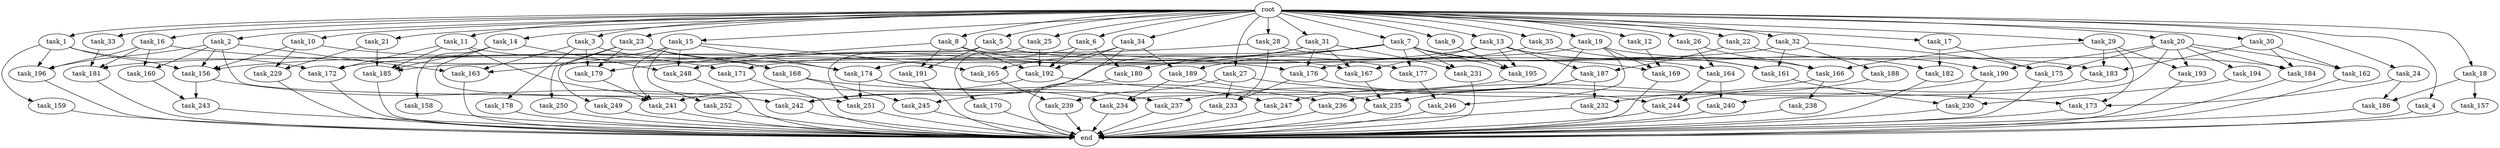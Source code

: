 digraph G {
  root [size="0.000000"];
  task_11 [size="1024.000000"];
  task_234 [size="695784701952.000000"];
  task_239 [size="618475290624.000000"];
  task_233 [size="1168231104512.000000"];
  task_185 [size="1769526525952.000000"];
  task_2 [size="1024.000000"];
  task_182 [size="352187318272.000000"];
  task_21 [size="1024.000000"];
  task_164 [size="970662608896.000000"];
  task_23 [size="1024.000000"];
  task_35 [size="1024.000000"];
  task_162 [size="171798691840.000000"];
  task_33 [size="1024.000000"];
  task_176 [size="1125281431552.000000"];
  task_231 [size="1073741824000.000000"];
  task_14 [size="1024.000000"];
  task_157 [size="420906795008.000000"];
  task_246 [size="446676598784.000000"];
  task_178 [size="137438953472.000000"];
  task_3 [size="1024.000000"];
  task_249 [size="309237645312.000000"];
  task_236 [size="833223655424.000000"];
  task_196 [size="1219770712064.000000"];
  task_187 [size="970662608896.000000"];
  task_250 [size="309237645312.000000"];
  task_28 [size="1024.000000"];
  task_173 [size="764504178688.000000"];
  task_22 [size="1024.000000"];
  task_165 [size="841813590016.000000"];
  task_242 [size="695784701952.000000"];
  task_5 [size="1024.000000"];
  task_156 [size="970662608896.000000"];
  task_167 [size="850403524608.000000"];
  task_30 [size="1024.000000"];
  task_179 [size="523986010112.000000"];
  task_193 [size="558345748480.000000"];
  end [size="0.000000"];
  task_183 [size="764504178688.000000"];
  task_9 [size="1024.000000"];
  task_244 [size="798863917056.000000"];
  task_168 [size="446676598784.000000"];
  task_27 [size="1024.000000"];
  task_238 [size="34359738368.000000"];
  task_158 [size="309237645312.000000"];
  task_195 [size="1700807049216.000000"];
  task_20 [size="1024.000000"];
  task_166 [size="1391569403904.000000"];
  task_175 [size="970662608896.000000"];
  task_245 [size="1116691496960.000000"];
  task_194 [size="137438953472.000000"];
  task_169 [size="1245540515840.000000"];
  task_247 [size="446676598784.000000"];
  task_252 [size="420906795008.000000"];
  task_160 [size="1005022347264.000000"];
  task_230 [size="292057776128.000000"];
  task_186 [size="455266533376.000000"];
  task_163 [size="867583393792.000000"];
  task_172 [size="850403524608.000000"];
  task_251 [size="944892805120.000000"];
  task_188 [size="695784701952.000000"];
  task_8 [size="1024.000000"];
  task_191 [size="498216206336.000000"];
  task_15 [size="1024.000000"];
  task_24 [size="1024.000000"];
  task_159 [size="214748364800.000000"];
  task_232 [size="730144440320.000000"];
  task_31 [size="1024.000000"];
  task_12 [size="1024.000000"];
  task_32 [size="1024.000000"];
  task_189 [size="1279900254208.000000"];
  task_171 [size="996432412672.000000"];
  task_243 [size="584115552256.000000"];
  task_10 [size="1024.000000"];
  task_29 [size="1024.000000"];
  task_241 [size="1005022347264.000000"];
  task_1 [size="1024.000000"];
  task_34 [size="1024.000000"];
  task_192 [size="1228360646656.000000"];
  task_4 [size="1024.000000"];
  task_13 [size="1024.000000"];
  task_170 [size="420906795008.000000"];
  task_235 [size="970662608896.000000"];
  task_16 [size="1024.000000"];
  task_181 [size="1554778161152.000000"];
  task_177 [size="936302870528.000000"];
  task_248 [size="944892805120.000000"];
  task_18 [size="1024.000000"];
  task_26 [size="1024.000000"];
  task_180 [size="1168231104512.000000"];
  task_25 [size="1024.000000"];
  task_19 [size="1024.000000"];
  task_229 [size="687194767360.000000"];
  task_161 [size="1975684956160.000000"];
  task_184 [size="481036337152.000000"];
  task_17 [size="1024.000000"];
  task_190 [size="687194767360.000000"];
  task_237 [size="618475290624.000000"];
  task_240 [size="352187318272.000000"];
  task_6 [size="1024.000000"];
  task_7 [size="1024.000000"];
  task_174 [size="1039382085632.000000"];

  root -> task_11 [size="1.000000"];
  root -> task_28 [size="1.000000"];
  root -> task_10 [size="1.000000"];
  root -> task_20 [size="1.000000"];
  root -> task_2 [size="1.000000"];
  root -> task_4 [size="1.000000"];
  root -> task_13 [size="1.000000"];
  root -> task_21 [size="1.000000"];
  root -> task_16 [size="1.000000"];
  root -> task_22 [size="1.000000"];
  root -> task_15 [size="1.000000"];
  root -> task_33 [size="1.000000"];
  root -> task_1 [size="1.000000"];
  root -> task_5 [size="1.000000"];
  root -> task_14 [size="1.000000"];
  root -> task_18 [size="1.000000"];
  root -> task_26 [size="1.000000"];
  root -> task_25 [size="1.000000"];
  root -> task_24 [size="1.000000"];
  root -> task_9 [size="1.000000"];
  root -> task_23 [size="1.000000"];
  root -> task_3 [size="1.000000"];
  root -> task_19 [size="1.000000"];
  root -> task_27 [size="1.000000"];
  root -> task_35 [size="1.000000"];
  root -> task_17 [size="1.000000"];
  root -> task_31 [size="1.000000"];
  root -> task_12 [size="1.000000"];
  root -> task_32 [size="1.000000"];
  root -> task_34 [size="1.000000"];
  root -> task_6 [size="1.000000"];
  root -> task_30 [size="1.000000"];
  root -> task_8 [size="1.000000"];
  root -> task_7 [size="1.000000"];
  root -> task_29 [size="1.000000"];
  task_11 -> task_172 [size="209715200.000000"];
  task_11 -> task_251 [size="209715200.000000"];
  task_11 -> task_167 [size="209715200.000000"];
  task_11 -> task_185 [size="209715200.000000"];
  task_234 -> end [size="1.000000"];
  task_239 -> end [size="1.000000"];
  task_233 -> end [size="1.000000"];
  task_185 -> end [size="1.000000"];
  task_2 -> task_242 [size="301989888.000000"];
  task_2 -> task_196 [size="301989888.000000"];
  task_2 -> task_156 [size="301989888.000000"];
  task_2 -> task_160 [size="301989888.000000"];
  task_2 -> task_163 [size="301989888.000000"];
  task_182 -> end [size="1.000000"];
  task_21 -> task_229 [size="536870912.000000"];
  task_21 -> task_185 [size="536870912.000000"];
  task_164 -> task_244 [size="209715200.000000"];
  task_164 -> task_240 [size="209715200.000000"];
  task_23 -> task_179 [size="301989888.000000"];
  task_23 -> task_250 [size="301989888.000000"];
  task_23 -> task_168 [size="301989888.000000"];
  task_23 -> task_249 [size="301989888.000000"];
  task_23 -> task_174 [size="301989888.000000"];
  task_35 -> task_176 [size="209715200.000000"];
  task_35 -> task_182 [size="209715200.000000"];
  task_162 -> end [size="1.000000"];
  task_33 -> task_181 [size="536870912.000000"];
  task_176 -> task_244 [size="536870912.000000"];
  task_176 -> task_233 [size="536870912.000000"];
  task_231 -> end [size="1.000000"];
  task_14 -> task_158 [size="301989888.000000"];
  task_14 -> task_241 [size="301989888.000000"];
  task_14 -> task_185 [size="301989888.000000"];
  task_14 -> task_248 [size="301989888.000000"];
  task_157 -> end [size="1.000000"];
  task_246 -> end [size="1.000000"];
  task_178 -> end [size="1.000000"];
  task_3 -> task_179 [size="134217728.000000"];
  task_3 -> task_168 [size="134217728.000000"];
  task_3 -> task_178 [size="134217728.000000"];
  task_3 -> task_163 [size="134217728.000000"];
  task_249 -> end [size="1.000000"];
  task_236 -> end [size="1.000000"];
  task_196 -> end [size="1.000000"];
  task_187 -> task_247 [size="301989888.000000"];
  task_187 -> task_237 [size="301989888.000000"];
  task_187 -> task_232 [size="301989888.000000"];
  task_250 -> end [size="1.000000"];
  task_28 -> task_183 [size="301989888.000000"];
  task_28 -> task_156 [size="301989888.000000"];
  task_28 -> task_233 [size="301989888.000000"];
  task_173 -> end [size="1.000000"];
  task_22 -> task_187 [size="536870912.000000"];
  task_22 -> task_190 [size="536870912.000000"];
  task_165 -> task_239 [size="301989888.000000"];
  task_242 -> end [size="1.000000"];
  task_5 -> task_164 [size="411041792.000000"];
  task_5 -> task_191 [size="411041792.000000"];
  task_5 -> task_251 [size="411041792.000000"];
  task_156 -> task_242 [size="33554432.000000"];
  task_156 -> task_243 [size="33554432.000000"];
  task_167 -> task_235 [size="838860800.000000"];
  task_30 -> task_183 [size="33554432.000000"];
  task_30 -> task_162 [size="33554432.000000"];
  task_30 -> task_184 [size="33554432.000000"];
  task_179 -> task_241 [size="134217728.000000"];
  task_193 -> end [size="1.000000"];
  task_183 -> task_244 [size="33554432.000000"];
  task_9 -> task_195 [size="411041792.000000"];
  task_244 -> end [size="1.000000"];
  task_168 -> task_245 [size="679477248.000000"];
  task_168 -> task_236 [size="679477248.000000"];
  task_27 -> task_173 [size="301989888.000000"];
  task_27 -> task_239 [size="301989888.000000"];
  task_27 -> task_233 [size="301989888.000000"];
  task_238 -> end [size="1.000000"];
  task_158 -> end [size="1.000000"];
  task_195 -> task_242 [size="134217728.000000"];
  task_20 -> task_193 [size="134217728.000000"];
  task_20 -> task_190 [size="134217728.000000"];
  task_20 -> task_162 [size="134217728.000000"];
  task_20 -> task_240 [size="134217728.000000"];
  task_20 -> task_175 [size="134217728.000000"];
  task_20 -> task_184 [size="134217728.000000"];
  task_20 -> task_194 [size="134217728.000000"];
  task_166 -> task_235 [size="33554432.000000"];
  task_166 -> task_238 [size="33554432.000000"];
  task_175 -> end [size="1.000000"];
  task_245 -> end [size="1.000000"];
  task_194 -> task_230 [size="75497472.000000"];
  task_169 -> end [size="1.000000"];
  task_247 -> end [size="1.000000"];
  task_252 -> end [size="1.000000"];
  task_160 -> task_243 [size="536870912.000000"];
  task_230 -> end [size="1.000000"];
  task_186 -> end [size="1.000000"];
  task_163 -> end [size="1.000000"];
  task_172 -> end [size="1.000000"];
  task_251 -> end [size="1.000000"];
  task_188 -> task_232 [size="411041792.000000"];
  task_8 -> task_179 [size="75497472.000000"];
  task_8 -> task_191 [size="75497472.000000"];
  task_8 -> task_177 [size="75497472.000000"];
  task_8 -> task_192 [size="75497472.000000"];
  task_191 -> end [size="1.000000"];
  task_15 -> task_241 [size="411041792.000000"];
  task_15 -> task_174 [size="411041792.000000"];
  task_15 -> task_252 [size="411041792.000000"];
  task_15 -> task_163 [size="411041792.000000"];
  task_15 -> task_165 [size="411041792.000000"];
  task_15 -> task_248 [size="411041792.000000"];
  task_24 -> task_186 [size="33554432.000000"];
  task_24 -> task_173 [size="33554432.000000"];
  task_159 -> end [size="1.000000"];
  task_232 -> end [size="1.000000"];
  task_31 -> task_242 [size="209715200.000000"];
  task_31 -> task_176 [size="209715200.000000"];
  task_31 -> task_231 [size="209715200.000000"];
  task_31 -> task_167 [size="209715200.000000"];
  task_31 -> task_248 [size="209715200.000000"];
  task_12 -> task_169 [size="75497472.000000"];
  task_32 -> task_175 [size="679477248.000000"];
  task_32 -> task_161 [size="679477248.000000"];
  task_32 -> task_188 [size="679477248.000000"];
  task_32 -> task_185 [size="679477248.000000"];
  task_189 -> task_235 [size="75497472.000000"];
  task_189 -> task_234 [size="75497472.000000"];
  task_171 -> end [size="1.000000"];
  task_243 -> end [size="1.000000"];
  task_10 -> task_229 [size="134217728.000000"];
  task_10 -> task_171 [size="134217728.000000"];
  task_10 -> task_156 [size="134217728.000000"];
  task_29 -> task_193 [size="411041792.000000"];
  task_29 -> task_173 [size="411041792.000000"];
  task_29 -> task_183 [size="411041792.000000"];
  task_29 -> task_166 [size="411041792.000000"];
  task_241 -> end [size="1.000000"];
  task_1 -> task_172 [size="209715200.000000"];
  task_1 -> task_196 [size="209715200.000000"];
  task_1 -> task_156 [size="209715200.000000"];
  task_1 -> task_159 [size="209715200.000000"];
  task_34 -> task_245 [size="411041792.000000"];
  task_34 -> task_189 [size="411041792.000000"];
  task_34 -> task_165 [size="411041792.000000"];
  task_34 -> task_192 [size="411041792.000000"];
  task_192 -> task_241 [size="134217728.000000"];
  task_192 -> task_247 [size="134217728.000000"];
  task_4 -> end [size="1.000000"];
  task_13 -> task_195 [size="411041792.000000"];
  task_13 -> task_166 [size="411041792.000000"];
  task_13 -> task_172 [size="411041792.000000"];
  task_13 -> task_161 [size="411041792.000000"];
  task_13 -> task_167 [size="411041792.000000"];
  task_13 -> task_187 [size="411041792.000000"];
  task_170 -> end [size="1.000000"];
  task_235 -> end [size="1.000000"];
  task_16 -> task_196 [size="679477248.000000"];
  task_16 -> task_176 [size="679477248.000000"];
  task_16 -> task_160 [size="679477248.000000"];
  task_16 -> task_181 [size="679477248.000000"];
  task_181 -> end [size="1.000000"];
  task_177 -> task_246 [size="134217728.000000"];
  task_248 -> end [size="1.000000"];
  task_18 -> task_186 [size="411041792.000000"];
  task_18 -> task_157 [size="411041792.000000"];
  task_26 -> task_164 [size="536870912.000000"];
  task_26 -> task_166 [size="536870912.000000"];
  task_180 -> end [size="1.000000"];
  task_25 -> task_170 [size="411041792.000000"];
  task_25 -> task_192 [size="411041792.000000"];
  task_19 -> task_181 [size="301989888.000000"];
  task_19 -> task_169 [size="301989888.000000"];
  task_19 -> task_234 [size="301989888.000000"];
  task_19 -> task_246 [size="301989888.000000"];
  task_19 -> task_184 [size="301989888.000000"];
  task_229 -> end [size="1.000000"];
  task_161 -> task_230 [size="75497472.000000"];
  task_184 -> end [size="1.000000"];
  task_17 -> task_175 [size="134217728.000000"];
  task_17 -> task_182 [size="134217728.000000"];
  task_190 -> task_230 [size="134217728.000000"];
  task_190 -> task_236 [size="134217728.000000"];
  task_237 -> end [size="1.000000"];
  task_240 -> end [size="1.000000"];
  task_6 -> task_180 [size="301989888.000000"];
  task_6 -> task_174 [size="301989888.000000"];
  task_6 -> task_192 [size="301989888.000000"];
  task_7 -> task_169 [size="838860800.000000"];
  task_7 -> task_180 [size="838860800.000000"];
  task_7 -> task_195 [size="838860800.000000"];
  task_7 -> task_177 [size="838860800.000000"];
  task_7 -> task_189 [size="838860800.000000"];
  task_7 -> task_161 [size="838860800.000000"];
  task_7 -> task_171 [size="838860800.000000"];
  task_7 -> task_231 [size="838860800.000000"];
  task_174 -> task_251 [size="301989888.000000"];
  task_174 -> task_234 [size="301989888.000000"];
  task_174 -> task_237 [size="301989888.000000"];
}
